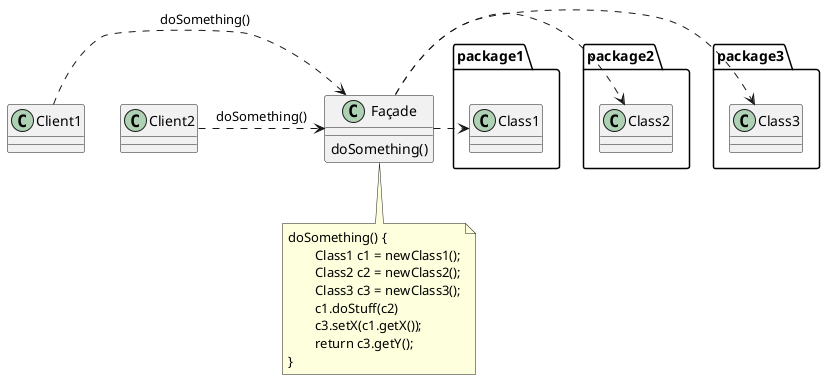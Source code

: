 @startuml
class Façade {
	doSomething()
}
Façade .> package1.Class1
Façade .> package2.Class2
Façade .> package3.Class3
Client1 .> Façade : doSomething()
Client2 .> Façade : doSomething()
note as N2
doSomething() {
	Class1 c1 = newClass1();
	Class2 c2 = newClass2();
	Class3 c3 = newClass3();
	c1.doStuff(c2)
	c3.setX(c1.getX());
	return c3.getY();
}
end note
Façade .. N2
@enduml

